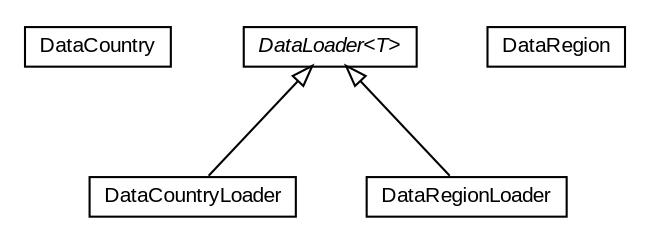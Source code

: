 #!/usr/local/bin/dot
#
# Class diagram 
# Generated by UMLGraph version R5_6-24-gf6e263 (http://www.umlgraph.org/)
#

digraph G {
	edge [fontname="arial",fontsize=10,labelfontname="arial",labelfontsize=10];
	node [fontname="arial",fontsize=10,shape=plaintext];
	nodesep=0.25;
	ranksep=0.5;
	// org.osmdroid.data.DataCountry
	c663 [label=<<table title="org.osmdroid.data.DataCountry" border="0" cellborder="1" cellspacing="0" cellpadding="2" port="p" href="./DataCountry.html">
		<tr><td><table border="0" cellspacing="0" cellpadding="1">
<tr><td align="center" balign="center"> DataCountry </td></tr>
		</table></td></tr>
		</table>>, URL="./DataCountry.html", fontname="arial", fontcolor="black", fontsize=10.0];
	// org.osmdroid.data.DataCountryLoader
	c664 [label=<<table title="org.osmdroid.data.DataCountryLoader" border="0" cellborder="1" cellspacing="0" cellpadding="2" port="p" href="./DataCountryLoader.html">
		<tr><td><table border="0" cellspacing="0" cellpadding="1">
<tr><td align="center" balign="center"> DataCountryLoader </td></tr>
		</table></td></tr>
		</table>>, URL="./DataCountryLoader.html", fontname="arial", fontcolor="black", fontsize=10.0];
	// org.osmdroid.data.DataLoader<T>
	c665 [label=<<table title="org.osmdroid.data.DataLoader" border="0" cellborder="1" cellspacing="0" cellpadding="2" port="p" href="./DataLoader.html">
		<tr><td><table border="0" cellspacing="0" cellpadding="1">
<tr><td align="center" balign="center"><font face="arial italic"> DataLoader&lt;T&gt; </font></td></tr>
		</table></td></tr>
		</table>>, URL="./DataLoader.html", fontname="arial", fontcolor="black", fontsize=10.0];
	// org.osmdroid.data.DataRegion
	c666 [label=<<table title="org.osmdroid.data.DataRegion" border="0" cellborder="1" cellspacing="0" cellpadding="2" port="p" href="./DataRegion.html">
		<tr><td><table border="0" cellspacing="0" cellpadding="1">
<tr><td align="center" balign="center"> DataRegion </td></tr>
		</table></td></tr>
		</table>>, URL="./DataRegion.html", fontname="arial", fontcolor="black", fontsize=10.0];
	// org.osmdroid.data.DataRegionLoader
	c667 [label=<<table title="org.osmdroid.data.DataRegionLoader" border="0" cellborder="1" cellspacing="0" cellpadding="2" port="p" href="./DataRegionLoader.html">
		<tr><td><table border="0" cellspacing="0" cellpadding="1">
<tr><td align="center" balign="center"> DataRegionLoader </td></tr>
		</table></td></tr>
		</table>>, URL="./DataRegionLoader.html", fontname="arial", fontcolor="black", fontsize=10.0];
	//org.osmdroid.data.DataCountryLoader extends org.osmdroid.data.DataLoader<org.osmdroid.data.DataCountry>
	c665:p -> c664:p [dir=back,arrowtail=empty];
	//org.osmdroid.data.DataRegionLoader extends org.osmdroid.data.DataLoader<org.osmdroid.data.DataRegion>
	c665:p -> c667:p [dir=back,arrowtail=empty];
}

